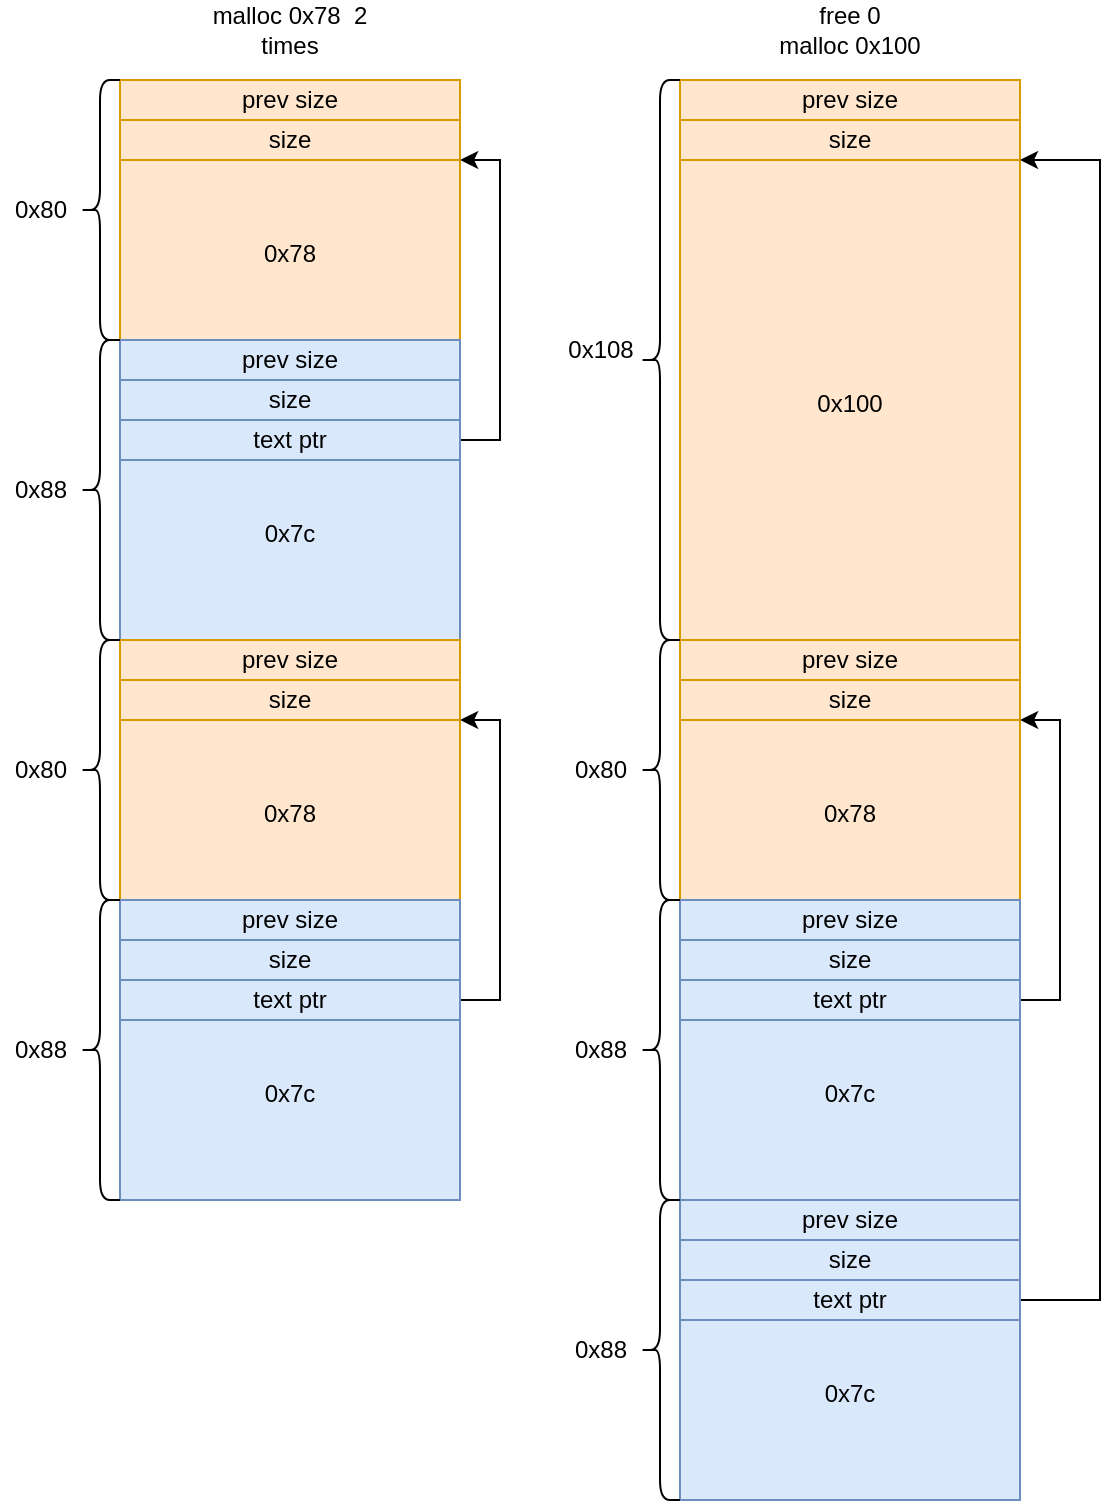 <mxfile version="17.5.0" type="github">
  <diagram id="5vSy_viqhQwmgGxNUU4j" name="第 1 页">
    <mxGraphModel dx="2164" dy="1288" grid="1" gridSize="10" guides="1" tooltips="1" connect="1" arrows="1" fold="1" page="0" pageScale="1" pageWidth="827" pageHeight="1169" background="none" math="0" shadow="0">
      <root>
        <mxCell id="0" />
        <mxCell id="1" parent="0" />
        <mxCell id="KlACzWgXvU63oRVZ-FLX-5" value="&lt;br&gt;&lt;br&gt;&lt;br&gt;0x78" style="rounded=0;whiteSpace=wrap;html=1;fillColor=#ffe6cc;strokeColor=#d79b00;" vertex="1" parent="1">
          <mxGeometry x="-840" y="-520" width="170" height="130" as="geometry" />
        </mxCell>
        <mxCell id="KlACzWgXvU63oRVZ-FLX-6" value="&lt;br&gt;&lt;br&gt;&lt;br&gt;0x7c" style="rounded=0;whiteSpace=wrap;html=1;fillColor=#dae8fc;strokeColor=#6c8ebf;" vertex="1" parent="1">
          <mxGeometry x="-840" y="-390" width="170" height="150" as="geometry" />
        </mxCell>
        <mxCell id="KlACzWgXvU63oRVZ-FLX-22" style="edgeStyle=orthogonalEdgeStyle;rounded=0;orthogonalLoop=1;jettySize=auto;html=1;exitX=1;exitY=0.5;exitDx=0;exitDy=0;entryX=1;entryY=1;entryDx=0;entryDy=0;" edge="1" parent="1" target="KlACzWgXvU63oRVZ-FLX-20">
          <mxGeometry relative="1" as="geometry">
            <mxPoint x="-670" y="-115" as="sourcePoint" />
            <Array as="points">
              <mxPoint x="-650" y="-115" />
              <mxPoint x="-650" y="-200" />
            </Array>
          </mxGeometry>
        </mxCell>
        <mxCell id="KlACzWgXvU63oRVZ-FLX-14" value="prev size" style="rounded=0;whiteSpace=wrap;html=1;fillColor=#ffe6cc;strokeColor=#d79b00;" vertex="1" parent="1">
          <mxGeometry x="-840" y="-520" width="170" height="20" as="geometry" />
        </mxCell>
        <mxCell id="KlACzWgXvU63oRVZ-FLX-23" value="malloc 0x78 &amp;nbsp;2 times" style="text;html=1;strokeColor=none;fillColor=none;align=center;verticalAlign=middle;whiteSpace=wrap;rounded=0;" vertex="1" parent="1">
          <mxGeometry x="-805" y="-560" width="100" height="30" as="geometry" />
        </mxCell>
        <mxCell id="KlACzWgXvU63oRVZ-FLX-36" value="free 0&lt;br&gt;malloc 0x100" style="text;html=1;strokeColor=none;fillColor=none;align=center;verticalAlign=middle;whiteSpace=wrap;rounded=0;" vertex="1" parent="1">
          <mxGeometry x="-525" y="-560" width="100" height="30" as="geometry" />
        </mxCell>
        <mxCell id="KlACzWgXvU63oRVZ-FLX-37" value="size" style="rounded=0;whiteSpace=wrap;html=1;fillColor=#dae8fc;strokeColor=#6c8ebf;" vertex="1" parent="1">
          <mxGeometry x="-840" y="-370" width="170" height="20" as="geometry" />
        </mxCell>
        <mxCell id="KlACzWgXvU63oRVZ-FLX-38" value="prev size" style="rounded=0;whiteSpace=wrap;html=1;fillColor=#dae8fc;strokeColor=#6c8ebf;" vertex="1" parent="1">
          <mxGeometry x="-840" y="-390" width="170" height="20" as="geometry" />
        </mxCell>
        <mxCell id="KlACzWgXvU63oRVZ-FLX-39" value="size" style="rounded=0;whiteSpace=wrap;html=1;fillColor=#ffe6cc;strokeColor=#d79b00;" vertex="1" parent="1">
          <mxGeometry x="-840" y="-500" width="170" height="20" as="geometry" />
        </mxCell>
        <mxCell id="KlACzWgXvU63oRVZ-FLX-42" style="edgeStyle=orthogonalEdgeStyle;rounded=0;orthogonalLoop=1;jettySize=auto;html=1;exitX=1;exitY=0.5;exitDx=0;exitDy=0;" edge="1" parent="1" source="KlACzWgXvU63oRVZ-FLX-41">
          <mxGeometry relative="1" as="geometry">
            <mxPoint x="-669.931" y="-480" as="targetPoint" />
            <Array as="points">
              <mxPoint x="-650" y="-340" />
              <mxPoint x="-650" y="-480" />
            </Array>
          </mxGeometry>
        </mxCell>
        <mxCell id="KlACzWgXvU63oRVZ-FLX-41" value="text ptr" style="rounded=0;whiteSpace=wrap;html=1;fillColor=#dae8fc;strokeColor=#6c8ebf;" vertex="1" parent="1">
          <mxGeometry x="-840" y="-350" width="170" height="20" as="geometry" />
        </mxCell>
        <mxCell id="KlACzWgXvU63oRVZ-FLX-51" value="" style="shape=curlyBracket;whiteSpace=wrap;html=1;rounded=1;" vertex="1" parent="1">
          <mxGeometry x="-860" y="-520" width="20" height="130" as="geometry" />
        </mxCell>
        <mxCell id="KlACzWgXvU63oRVZ-FLX-52" value="0x80" style="text;html=1;align=center;verticalAlign=middle;resizable=0;points=[];autosize=1;strokeColor=none;fillColor=none;" vertex="1" parent="1">
          <mxGeometry x="-900" y="-465" width="40" height="20" as="geometry" />
        </mxCell>
        <mxCell id="KlACzWgXvU63oRVZ-FLX-53" value="" style="shape=curlyBracket;whiteSpace=wrap;html=1;rounded=1;" vertex="1" parent="1">
          <mxGeometry x="-860" y="-390" width="20" height="150" as="geometry" />
        </mxCell>
        <mxCell id="KlACzWgXvU63oRVZ-FLX-54" value="0x88" style="text;html=1;align=center;verticalAlign=middle;resizable=0;points=[];autosize=1;strokeColor=none;fillColor=none;" vertex="1" parent="1">
          <mxGeometry x="-900" y="-325" width="40" height="20" as="geometry" />
        </mxCell>
        <mxCell id="KlACzWgXvU63oRVZ-FLX-55" value="&lt;br&gt;&lt;br&gt;&lt;br&gt;0x78" style="rounded=0;whiteSpace=wrap;html=1;fillColor=#ffe6cc;strokeColor=#d79b00;" vertex="1" parent="1">
          <mxGeometry x="-840" y="-240" width="170" height="130" as="geometry" />
        </mxCell>
        <mxCell id="KlACzWgXvU63oRVZ-FLX-56" value="&lt;br&gt;&lt;br&gt;&lt;br&gt;0x7c" style="rounded=0;whiteSpace=wrap;html=1;fillColor=#dae8fc;strokeColor=#6c8ebf;" vertex="1" parent="1">
          <mxGeometry x="-840" y="-110" width="170" height="150" as="geometry" />
        </mxCell>
        <mxCell id="KlACzWgXvU63oRVZ-FLX-57" value="prev size" style="rounded=0;whiteSpace=wrap;html=1;fillColor=#ffe6cc;strokeColor=#d79b00;" vertex="1" parent="1">
          <mxGeometry x="-840" y="-240" width="170" height="20" as="geometry" />
        </mxCell>
        <mxCell id="KlACzWgXvU63oRVZ-FLX-58" value="size" style="rounded=0;whiteSpace=wrap;html=1;fillColor=#dae8fc;strokeColor=#6c8ebf;" vertex="1" parent="1">
          <mxGeometry x="-840" y="-90" width="170" height="20" as="geometry" />
        </mxCell>
        <mxCell id="KlACzWgXvU63oRVZ-FLX-59" value="prev size" style="rounded=0;whiteSpace=wrap;html=1;fillColor=#dae8fc;strokeColor=#6c8ebf;" vertex="1" parent="1">
          <mxGeometry x="-840" y="-110" width="170" height="20" as="geometry" />
        </mxCell>
        <mxCell id="KlACzWgXvU63oRVZ-FLX-60" value="size" style="rounded=0;whiteSpace=wrap;html=1;fillColor=#ffe6cc;strokeColor=#d79b00;" vertex="1" parent="1">
          <mxGeometry x="-840" y="-220" width="170" height="20" as="geometry" />
        </mxCell>
        <mxCell id="KlACzWgXvU63oRVZ-FLX-61" style="edgeStyle=orthogonalEdgeStyle;rounded=0;orthogonalLoop=1;jettySize=auto;html=1;exitX=1;exitY=0.5;exitDx=0;exitDy=0;" edge="1" parent="1" source="KlACzWgXvU63oRVZ-FLX-62">
          <mxGeometry relative="1" as="geometry">
            <mxPoint x="-669.931" y="-200" as="targetPoint" />
            <Array as="points">
              <mxPoint x="-650" y="-60" />
              <mxPoint x="-650" y="-200" />
            </Array>
          </mxGeometry>
        </mxCell>
        <mxCell id="KlACzWgXvU63oRVZ-FLX-62" value="text ptr" style="rounded=0;whiteSpace=wrap;html=1;fillColor=#dae8fc;strokeColor=#6c8ebf;" vertex="1" parent="1">
          <mxGeometry x="-840" y="-70" width="170" height="20" as="geometry" />
        </mxCell>
        <mxCell id="KlACzWgXvU63oRVZ-FLX-63" value="" style="shape=curlyBracket;whiteSpace=wrap;html=1;rounded=1;" vertex="1" parent="1">
          <mxGeometry x="-860" y="-240" width="20" height="130" as="geometry" />
        </mxCell>
        <mxCell id="KlACzWgXvU63oRVZ-FLX-64" value="0x80" style="text;html=1;align=center;verticalAlign=middle;resizable=0;points=[];autosize=1;strokeColor=none;fillColor=none;" vertex="1" parent="1">
          <mxGeometry x="-900" y="-185" width="40" height="20" as="geometry" />
        </mxCell>
        <mxCell id="KlACzWgXvU63oRVZ-FLX-65" value="" style="shape=curlyBracket;whiteSpace=wrap;html=1;rounded=1;" vertex="1" parent="1">
          <mxGeometry x="-860" y="-110" width="20" height="150" as="geometry" />
        </mxCell>
        <mxCell id="KlACzWgXvU63oRVZ-FLX-66" value="0x88" style="text;html=1;align=center;verticalAlign=middle;resizable=0;points=[];autosize=1;strokeColor=none;fillColor=none;" vertex="1" parent="1">
          <mxGeometry x="-900" y="-45" width="40" height="20" as="geometry" />
        </mxCell>
        <mxCell id="KlACzWgXvU63oRVZ-FLX-67" value="&lt;br&gt;&lt;br&gt;&lt;br&gt;0x100" style="rounded=0;whiteSpace=wrap;html=1;fillColor=#ffe6cc;strokeColor=#d79b00;" vertex="1" parent="1">
          <mxGeometry x="-560" y="-520" width="170" height="280" as="geometry" />
        </mxCell>
        <mxCell id="KlACzWgXvU63oRVZ-FLX-69" value="prev size" style="rounded=0;whiteSpace=wrap;html=1;fillColor=#ffe6cc;strokeColor=#d79b00;" vertex="1" parent="1">
          <mxGeometry x="-560" y="-520" width="170" height="20" as="geometry" />
        </mxCell>
        <mxCell id="KlACzWgXvU63oRVZ-FLX-72" value="size" style="rounded=0;whiteSpace=wrap;html=1;fillColor=#ffe6cc;strokeColor=#d79b00;" vertex="1" parent="1">
          <mxGeometry x="-560" y="-500" width="170" height="20" as="geometry" />
        </mxCell>
        <mxCell id="KlACzWgXvU63oRVZ-FLX-75" value="" style="shape=curlyBracket;whiteSpace=wrap;html=1;rounded=1;" vertex="1" parent="1">
          <mxGeometry x="-580" y="-520" width="20" height="280" as="geometry" />
        </mxCell>
        <mxCell id="KlACzWgXvU63oRVZ-FLX-76" value="0x108" style="text;html=1;align=center;verticalAlign=middle;resizable=0;points=[];autosize=1;strokeColor=none;fillColor=none;" vertex="1" parent="1">
          <mxGeometry x="-625" y="-395" width="50" height="20" as="geometry" />
        </mxCell>
        <mxCell id="KlACzWgXvU63oRVZ-FLX-79" value="&lt;br&gt;&lt;br&gt;&lt;br&gt;0x78" style="rounded=0;whiteSpace=wrap;html=1;fillColor=#ffe6cc;strokeColor=#d79b00;" vertex="1" parent="1">
          <mxGeometry x="-560" y="-240" width="170" height="130" as="geometry" />
        </mxCell>
        <mxCell id="KlACzWgXvU63oRVZ-FLX-80" value="&lt;br&gt;&lt;br&gt;&lt;br&gt;0x7c" style="rounded=0;whiteSpace=wrap;html=1;fillColor=#dae8fc;strokeColor=#6c8ebf;" vertex="1" parent="1">
          <mxGeometry x="-560" y="-110" width="170" height="150" as="geometry" />
        </mxCell>
        <mxCell id="KlACzWgXvU63oRVZ-FLX-81" value="prev size" style="rounded=0;whiteSpace=wrap;html=1;fillColor=#ffe6cc;strokeColor=#d79b00;" vertex="1" parent="1">
          <mxGeometry x="-560" y="-240" width="170" height="20" as="geometry" />
        </mxCell>
        <mxCell id="KlACzWgXvU63oRVZ-FLX-82" value="size" style="rounded=0;whiteSpace=wrap;html=1;fillColor=#dae8fc;strokeColor=#6c8ebf;" vertex="1" parent="1">
          <mxGeometry x="-560" y="-90" width="170" height="20" as="geometry" />
        </mxCell>
        <mxCell id="KlACzWgXvU63oRVZ-FLX-83" value="prev size" style="rounded=0;whiteSpace=wrap;html=1;fillColor=#dae8fc;strokeColor=#6c8ebf;" vertex="1" parent="1">
          <mxGeometry x="-560" y="-110" width="170" height="20" as="geometry" />
        </mxCell>
        <mxCell id="KlACzWgXvU63oRVZ-FLX-84" value="size" style="rounded=0;whiteSpace=wrap;html=1;fillColor=#ffe6cc;strokeColor=#d79b00;" vertex="1" parent="1">
          <mxGeometry x="-560" y="-220" width="170" height="20" as="geometry" />
        </mxCell>
        <mxCell id="KlACzWgXvU63oRVZ-FLX-85" style="edgeStyle=orthogonalEdgeStyle;rounded=0;orthogonalLoop=1;jettySize=auto;html=1;exitX=1;exitY=0.5;exitDx=0;exitDy=0;" edge="1" parent="1" source="KlACzWgXvU63oRVZ-FLX-86">
          <mxGeometry relative="1" as="geometry">
            <mxPoint x="-389.931" y="-200" as="targetPoint" />
            <Array as="points">
              <mxPoint x="-370" y="-60" />
              <mxPoint x="-370" y="-200" />
            </Array>
          </mxGeometry>
        </mxCell>
        <mxCell id="KlACzWgXvU63oRVZ-FLX-86" value="text ptr" style="rounded=0;whiteSpace=wrap;html=1;fillColor=#dae8fc;strokeColor=#6c8ebf;" vertex="1" parent="1">
          <mxGeometry x="-560" y="-70" width="170" height="20" as="geometry" />
        </mxCell>
        <mxCell id="KlACzWgXvU63oRVZ-FLX-87" value="" style="shape=curlyBracket;whiteSpace=wrap;html=1;rounded=1;" vertex="1" parent="1">
          <mxGeometry x="-580" y="-240" width="20" height="130" as="geometry" />
        </mxCell>
        <mxCell id="KlACzWgXvU63oRVZ-FLX-88" value="0x80" style="text;html=1;align=center;verticalAlign=middle;resizable=0;points=[];autosize=1;strokeColor=none;fillColor=none;" vertex="1" parent="1">
          <mxGeometry x="-620" y="-185" width="40" height="20" as="geometry" />
        </mxCell>
        <mxCell id="KlACzWgXvU63oRVZ-FLX-89" value="" style="shape=curlyBracket;whiteSpace=wrap;html=1;rounded=1;" vertex="1" parent="1">
          <mxGeometry x="-580" y="-110" width="20" height="150" as="geometry" />
        </mxCell>
        <mxCell id="KlACzWgXvU63oRVZ-FLX-90" value="0x88" style="text;html=1;align=center;verticalAlign=middle;resizable=0;points=[];autosize=1;strokeColor=none;fillColor=none;" vertex="1" parent="1">
          <mxGeometry x="-620" y="-45" width="40" height="20" as="geometry" />
        </mxCell>
        <mxCell id="KlACzWgXvU63oRVZ-FLX-91" value="&lt;br&gt;&lt;br&gt;&lt;br&gt;0x7c" style="rounded=0;whiteSpace=wrap;html=1;fillColor=#dae8fc;strokeColor=#6c8ebf;" vertex="1" parent="1">
          <mxGeometry x="-560" y="40" width="170" height="150" as="geometry" />
        </mxCell>
        <mxCell id="KlACzWgXvU63oRVZ-FLX-92" value="size" style="rounded=0;whiteSpace=wrap;html=1;fillColor=#dae8fc;strokeColor=#6c8ebf;" vertex="1" parent="1">
          <mxGeometry x="-560" y="60" width="170" height="20" as="geometry" />
        </mxCell>
        <mxCell id="KlACzWgXvU63oRVZ-FLX-93" value="prev size" style="rounded=0;whiteSpace=wrap;html=1;fillColor=#dae8fc;strokeColor=#6c8ebf;" vertex="1" parent="1">
          <mxGeometry x="-560" y="40" width="170" height="20" as="geometry" />
        </mxCell>
        <mxCell id="KlACzWgXvU63oRVZ-FLX-97" style="edgeStyle=orthogonalEdgeStyle;rounded=0;orthogonalLoop=1;jettySize=auto;html=1;exitX=1;exitY=0.5;exitDx=0;exitDy=0;entryX=1;entryY=1;entryDx=0;entryDy=0;" edge="1" parent="1" source="KlACzWgXvU63oRVZ-FLX-94" target="KlACzWgXvU63oRVZ-FLX-72">
          <mxGeometry relative="1" as="geometry">
            <Array as="points">
              <mxPoint x="-350" y="90" />
              <mxPoint x="-350" y="-480" />
            </Array>
          </mxGeometry>
        </mxCell>
        <mxCell id="KlACzWgXvU63oRVZ-FLX-94" value="text ptr" style="rounded=0;whiteSpace=wrap;html=1;fillColor=#dae8fc;strokeColor=#6c8ebf;" vertex="1" parent="1">
          <mxGeometry x="-560" y="80" width="170" height="20" as="geometry" />
        </mxCell>
        <mxCell id="KlACzWgXvU63oRVZ-FLX-95" value="" style="shape=curlyBracket;whiteSpace=wrap;html=1;rounded=1;" vertex="1" parent="1">
          <mxGeometry x="-580" y="40" width="20" height="150" as="geometry" />
        </mxCell>
        <mxCell id="KlACzWgXvU63oRVZ-FLX-96" value="0x88" style="text;html=1;align=center;verticalAlign=middle;resizable=0;points=[];autosize=1;strokeColor=none;fillColor=none;" vertex="1" parent="1">
          <mxGeometry x="-620" y="105" width="40" height="20" as="geometry" />
        </mxCell>
      </root>
    </mxGraphModel>
  </diagram>
</mxfile>
